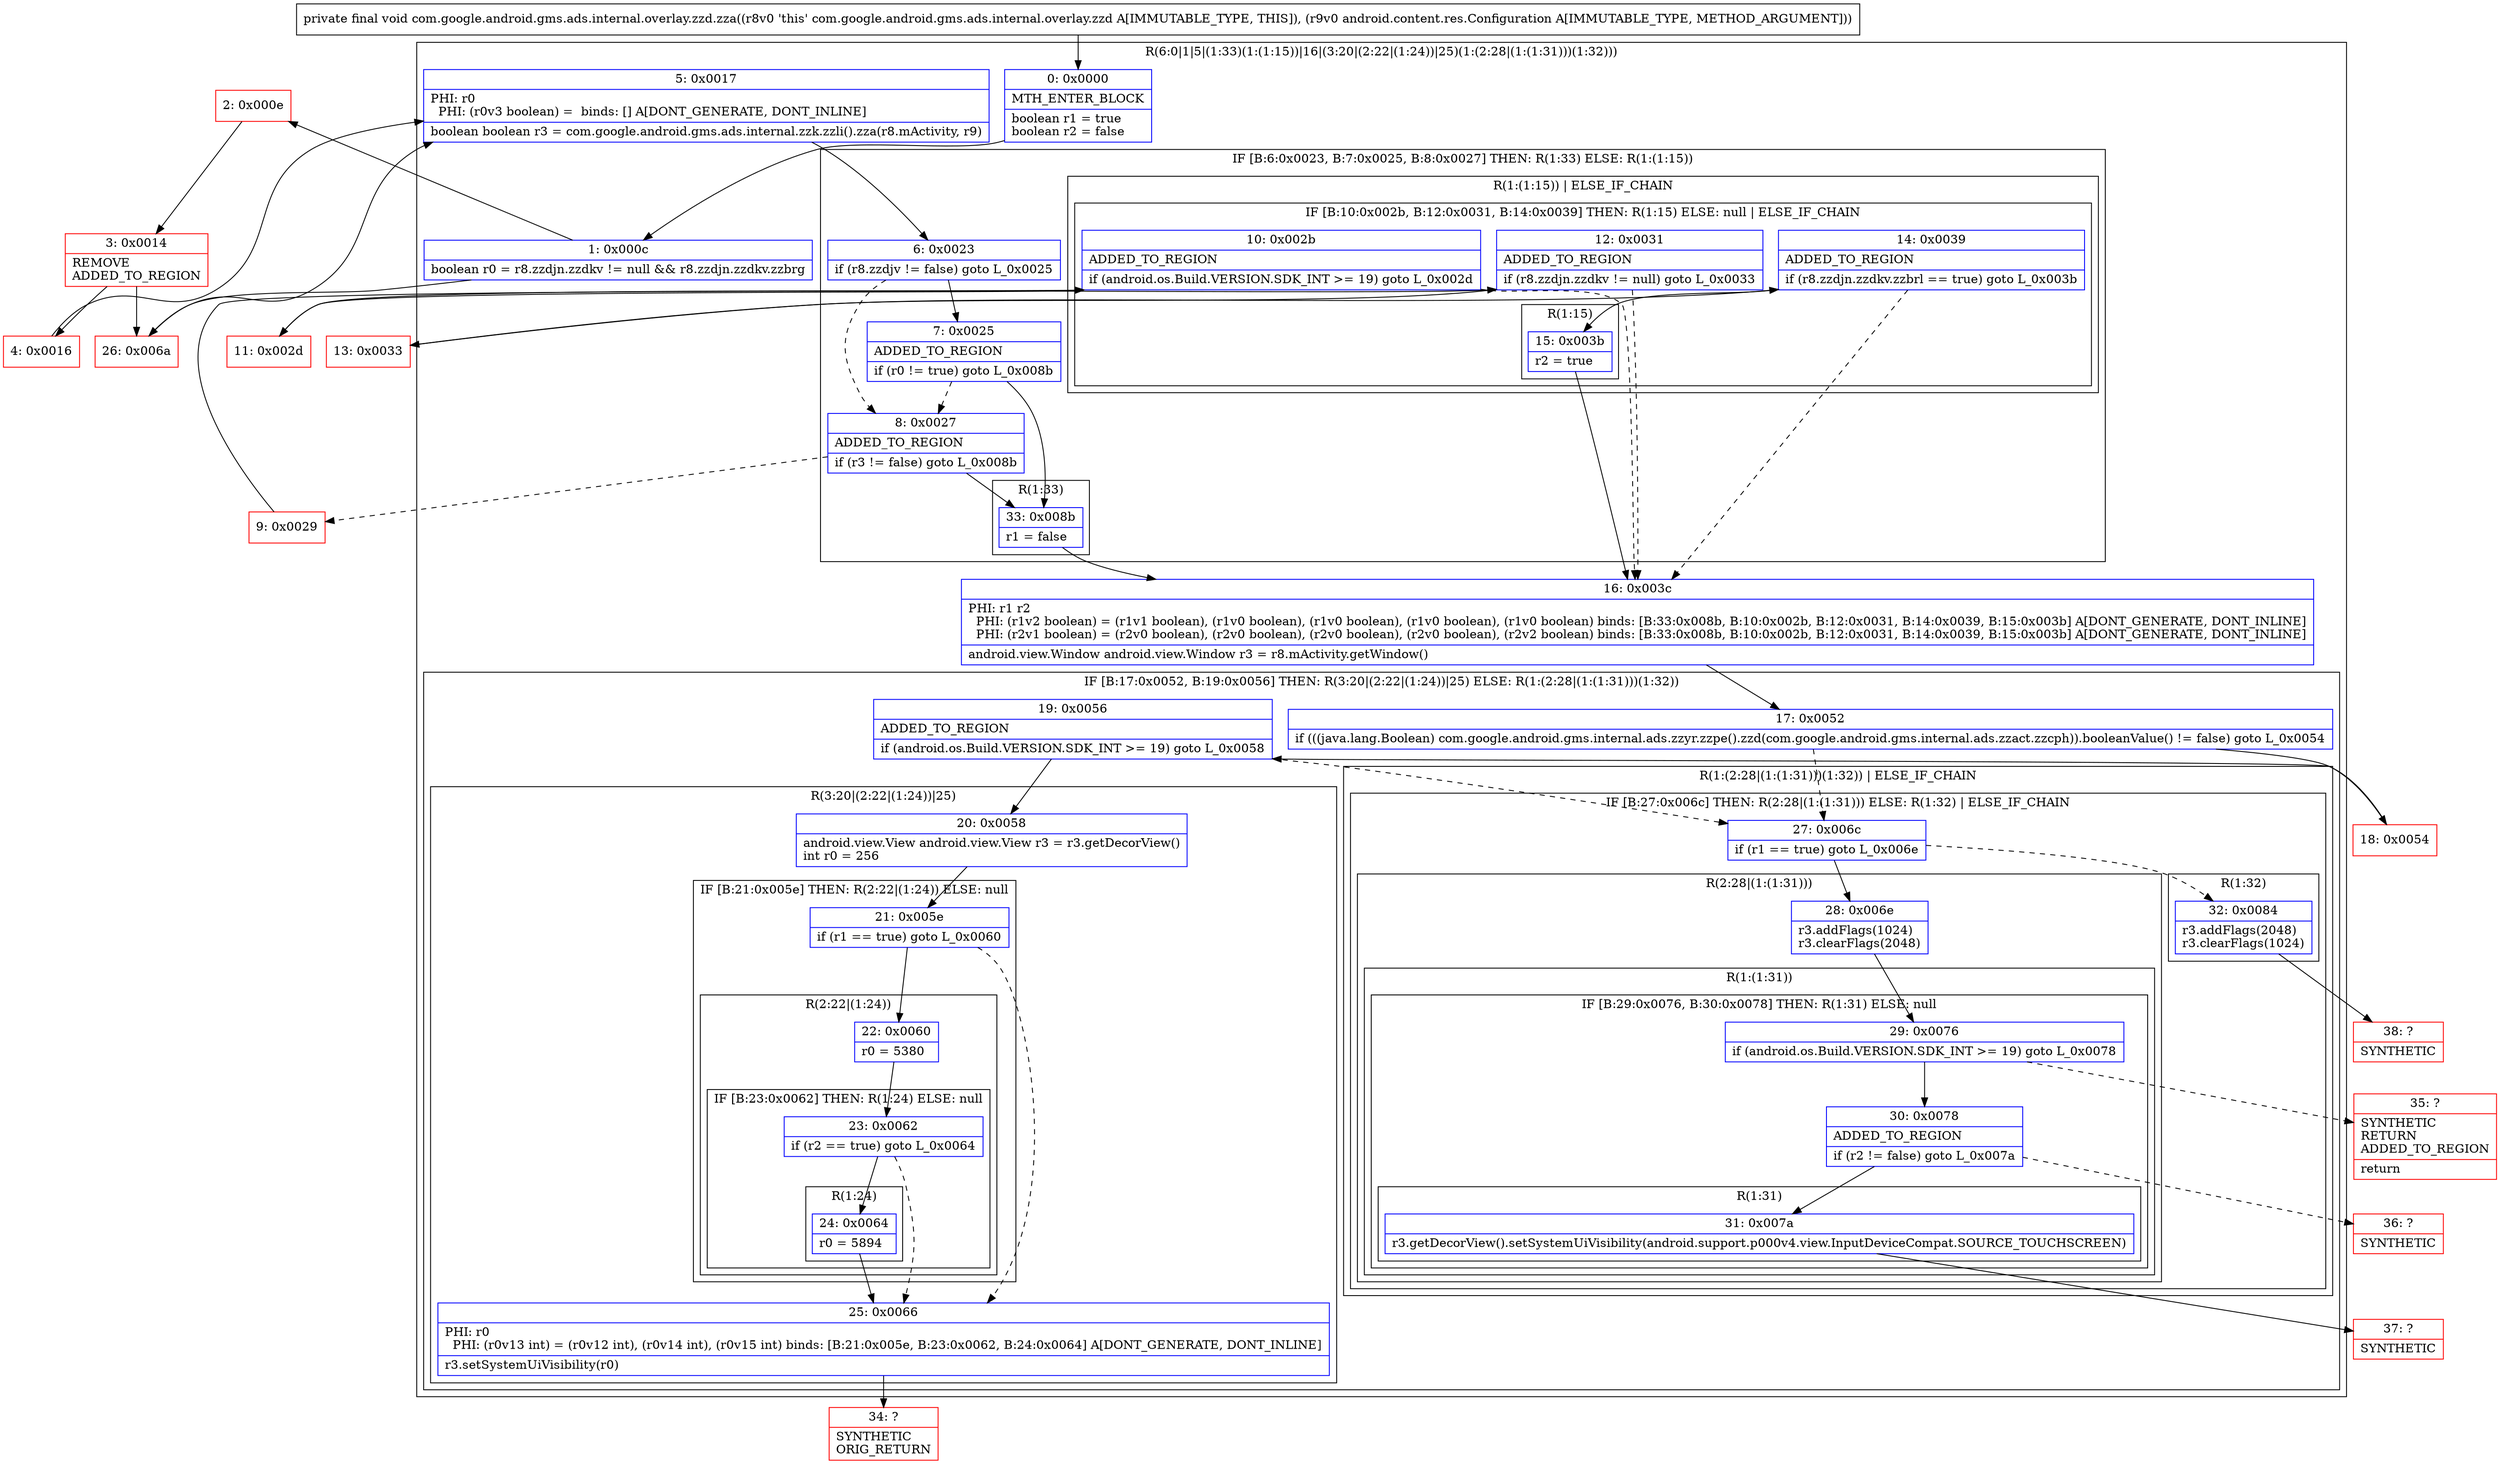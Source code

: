 digraph "CFG forcom.google.android.gms.ads.internal.overlay.zzd.zza(Landroid\/content\/res\/Configuration;)V" {
subgraph cluster_Region_2082942529 {
label = "R(6:0|1|5|(1:33)(1:(1:15))|16|(3:20|(2:22|(1:24))|25)(1:(2:28|(1:(1:31)))(1:32)))";
node [shape=record,color=blue];
Node_0 [shape=record,label="{0\:\ 0x0000|MTH_ENTER_BLOCK\l|boolean r1 = true\lboolean r2 = false\l}"];
Node_1 [shape=record,label="{1\:\ 0x000c|boolean r0 = r8.zzdjn.zzdkv != null && r8.zzdjn.zzdkv.zzbrg\l}"];
Node_5 [shape=record,label="{5\:\ 0x0017|PHI: r0 \l  PHI: (r0v3 boolean) =  binds: [] A[DONT_GENERATE, DONT_INLINE]\l|boolean boolean r3 = com.google.android.gms.ads.internal.zzk.zzli().zza(r8.mActivity, r9)\l}"];
subgraph cluster_IfRegion_553286875 {
label = "IF [B:6:0x0023, B:7:0x0025, B:8:0x0027] THEN: R(1:33) ELSE: R(1:(1:15))";
node [shape=record,color=blue];
Node_6 [shape=record,label="{6\:\ 0x0023|if (r8.zzdjv != false) goto L_0x0025\l}"];
Node_7 [shape=record,label="{7\:\ 0x0025|ADDED_TO_REGION\l|if (r0 != true) goto L_0x008b\l}"];
Node_8 [shape=record,label="{8\:\ 0x0027|ADDED_TO_REGION\l|if (r3 != false) goto L_0x008b\l}"];
subgraph cluster_Region_1251463968 {
label = "R(1:33)";
node [shape=record,color=blue];
Node_33 [shape=record,label="{33\:\ 0x008b|r1 = false\l}"];
}
subgraph cluster_Region_587668972 {
label = "R(1:(1:15)) | ELSE_IF_CHAIN\l";
node [shape=record,color=blue];
subgraph cluster_IfRegion_1887446699 {
label = "IF [B:10:0x002b, B:12:0x0031, B:14:0x0039] THEN: R(1:15) ELSE: null | ELSE_IF_CHAIN\l";
node [shape=record,color=blue];
Node_10 [shape=record,label="{10\:\ 0x002b|ADDED_TO_REGION\l|if (android.os.Build.VERSION.SDK_INT \>= 19) goto L_0x002d\l}"];
Node_12 [shape=record,label="{12\:\ 0x0031|ADDED_TO_REGION\l|if (r8.zzdjn.zzdkv != null) goto L_0x0033\l}"];
Node_14 [shape=record,label="{14\:\ 0x0039|ADDED_TO_REGION\l|if (r8.zzdjn.zzdkv.zzbrl == true) goto L_0x003b\l}"];
subgraph cluster_Region_700546622 {
label = "R(1:15)";
node [shape=record,color=blue];
Node_15 [shape=record,label="{15\:\ 0x003b|r2 = true\l}"];
}
}
}
}
Node_16 [shape=record,label="{16\:\ 0x003c|PHI: r1 r2 \l  PHI: (r1v2 boolean) = (r1v1 boolean), (r1v0 boolean), (r1v0 boolean), (r1v0 boolean), (r1v0 boolean) binds: [B:33:0x008b, B:10:0x002b, B:12:0x0031, B:14:0x0039, B:15:0x003b] A[DONT_GENERATE, DONT_INLINE]\l  PHI: (r2v1 boolean) = (r2v0 boolean), (r2v0 boolean), (r2v0 boolean), (r2v0 boolean), (r2v2 boolean) binds: [B:33:0x008b, B:10:0x002b, B:12:0x0031, B:14:0x0039, B:15:0x003b] A[DONT_GENERATE, DONT_INLINE]\l|android.view.Window android.view.Window r3 = r8.mActivity.getWindow()\l}"];
subgraph cluster_IfRegion_597736957 {
label = "IF [B:17:0x0052, B:19:0x0056] THEN: R(3:20|(2:22|(1:24))|25) ELSE: R(1:(2:28|(1:(1:31)))(1:32))";
node [shape=record,color=blue];
Node_17 [shape=record,label="{17\:\ 0x0052|if (((java.lang.Boolean) com.google.android.gms.internal.ads.zzyr.zzpe().zzd(com.google.android.gms.internal.ads.zzact.zzcph)).booleanValue() != false) goto L_0x0054\l}"];
Node_19 [shape=record,label="{19\:\ 0x0056|ADDED_TO_REGION\l|if (android.os.Build.VERSION.SDK_INT \>= 19) goto L_0x0058\l}"];
subgraph cluster_Region_40420980 {
label = "R(3:20|(2:22|(1:24))|25)";
node [shape=record,color=blue];
Node_20 [shape=record,label="{20\:\ 0x0058|android.view.View android.view.View r3 = r3.getDecorView()\lint r0 = 256\l}"];
subgraph cluster_IfRegion_721837478 {
label = "IF [B:21:0x005e] THEN: R(2:22|(1:24)) ELSE: null";
node [shape=record,color=blue];
Node_21 [shape=record,label="{21\:\ 0x005e|if (r1 == true) goto L_0x0060\l}"];
subgraph cluster_Region_948746596 {
label = "R(2:22|(1:24))";
node [shape=record,color=blue];
Node_22 [shape=record,label="{22\:\ 0x0060|r0 = 5380\l}"];
subgraph cluster_IfRegion_1572583157 {
label = "IF [B:23:0x0062] THEN: R(1:24) ELSE: null";
node [shape=record,color=blue];
Node_23 [shape=record,label="{23\:\ 0x0062|if (r2 == true) goto L_0x0064\l}"];
subgraph cluster_Region_476756211 {
label = "R(1:24)";
node [shape=record,color=blue];
Node_24 [shape=record,label="{24\:\ 0x0064|r0 = 5894\l}"];
}
}
}
}
Node_25 [shape=record,label="{25\:\ 0x0066|PHI: r0 \l  PHI: (r0v13 int) = (r0v12 int), (r0v14 int), (r0v15 int) binds: [B:21:0x005e, B:23:0x0062, B:24:0x0064] A[DONT_GENERATE, DONT_INLINE]\l|r3.setSystemUiVisibility(r0)\l}"];
}
subgraph cluster_Region_1479438104 {
label = "R(1:(2:28|(1:(1:31)))(1:32)) | ELSE_IF_CHAIN\l";
node [shape=record,color=blue];
subgraph cluster_IfRegion_1825640643 {
label = "IF [B:27:0x006c] THEN: R(2:28|(1:(1:31))) ELSE: R(1:32) | ELSE_IF_CHAIN\l";
node [shape=record,color=blue];
Node_27 [shape=record,label="{27\:\ 0x006c|if (r1 == true) goto L_0x006e\l}"];
subgraph cluster_Region_40158418 {
label = "R(2:28|(1:(1:31)))";
node [shape=record,color=blue];
Node_28 [shape=record,label="{28\:\ 0x006e|r3.addFlags(1024)\lr3.clearFlags(2048)\l}"];
subgraph cluster_Region_1138614668 {
label = "R(1:(1:31))";
node [shape=record,color=blue];
subgraph cluster_IfRegion_1154034569 {
label = "IF [B:29:0x0076, B:30:0x0078] THEN: R(1:31) ELSE: null";
node [shape=record,color=blue];
Node_29 [shape=record,label="{29\:\ 0x0076|if (android.os.Build.VERSION.SDK_INT \>= 19) goto L_0x0078\l}"];
Node_30 [shape=record,label="{30\:\ 0x0078|ADDED_TO_REGION\l|if (r2 != false) goto L_0x007a\l}"];
subgraph cluster_Region_268182132 {
label = "R(1:31)";
node [shape=record,color=blue];
Node_31 [shape=record,label="{31\:\ 0x007a|r3.getDecorView().setSystemUiVisibility(android.support.p000v4.view.InputDeviceCompat.SOURCE_TOUCHSCREEN)\l}"];
}
}
}
}
subgraph cluster_Region_2081655796 {
label = "R(1:32)";
node [shape=record,color=blue];
Node_32 [shape=record,label="{32\:\ 0x0084|r3.addFlags(2048)\lr3.clearFlags(1024)\l}"];
}
}
}
}
}
Node_2 [shape=record,color=red,label="{2\:\ 0x000e}"];
Node_3 [shape=record,color=red,label="{3\:\ 0x0014|REMOVE\lADDED_TO_REGION\l}"];
Node_4 [shape=record,color=red,label="{4\:\ 0x0016}"];
Node_9 [shape=record,color=red,label="{9\:\ 0x0029}"];
Node_11 [shape=record,color=red,label="{11\:\ 0x002d}"];
Node_13 [shape=record,color=red,label="{13\:\ 0x0033}"];
Node_18 [shape=record,color=red,label="{18\:\ 0x0054}"];
Node_26 [shape=record,color=red,label="{26\:\ 0x006a}"];
Node_34 [shape=record,color=red,label="{34\:\ ?|SYNTHETIC\lORIG_RETURN\l}"];
Node_35 [shape=record,color=red,label="{35\:\ ?|SYNTHETIC\lRETURN\lADDED_TO_REGION\l|return\l}"];
Node_36 [shape=record,color=red,label="{36\:\ ?|SYNTHETIC\l}"];
Node_37 [shape=record,color=red,label="{37\:\ ?|SYNTHETIC\l}"];
Node_38 [shape=record,color=red,label="{38\:\ ?|SYNTHETIC\l}"];
MethodNode[shape=record,label="{private final void com.google.android.gms.ads.internal.overlay.zzd.zza((r8v0 'this' com.google.android.gms.ads.internal.overlay.zzd A[IMMUTABLE_TYPE, THIS]), (r9v0 android.content.res.Configuration A[IMMUTABLE_TYPE, METHOD_ARGUMENT])) }"];
MethodNode -> Node_0;
Node_0 -> Node_1;
Node_1 -> Node_2;
Node_1 -> Node_26;
Node_5 -> Node_6;
Node_6 -> Node_7;
Node_6 -> Node_8[style=dashed];
Node_7 -> Node_8[style=dashed];
Node_7 -> Node_33;
Node_8 -> Node_9[style=dashed];
Node_8 -> Node_33;
Node_33 -> Node_16;
Node_10 -> Node_11;
Node_10 -> Node_16[style=dashed];
Node_12 -> Node_13;
Node_12 -> Node_16[style=dashed];
Node_14 -> Node_15;
Node_14 -> Node_16[style=dashed];
Node_15 -> Node_16;
Node_16 -> Node_17;
Node_17 -> Node_18;
Node_17 -> Node_27[style=dashed];
Node_19 -> Node_20;
Node_19 -> Node_27[style=dashed];
Node_20 -> Node_21;
Node_21 -> Node_22;
Node_21 -> Node_25[style=dashed];
Node_22 -> Node_23;
Node_23 -> Node_24;
Node_23 -> Node_25[style=dashed];
Node_24 -> Node_25;
Node_25 -> Node_34;
Node_27 -> Node_28;
Node_27 -> Node_32[style=dashed];
Node_28 -> Node_29;
Node_29 -> Node_30;
Node_29 -> Node_35[style=dashed];
Node_30 -> Node_31;
Node_30 -> Node_36[style=dashed];
Node_31 -> Node_37;
Node_32 -> Node_38;
Node_2 -> Node_3;
Node_3 -> Node_4;
Node_3 -> Node_26;
Node_4 -> Node_5;
Node_9 -> Node_10;
Node_11 -> Node_12;
Node_13 -> Node_14;
Node_18 -> Node_19;
Node_26 -> Node_5;
}

